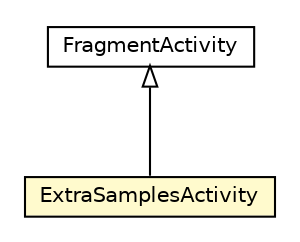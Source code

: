 #!/usr/local/bin/dot
#
# Class diagram 
# Generated by UMLGraph version R5_6-24-gf6e263 (http://www.umlgraph.org/)
#

digraph G {
	edge [fontname="Helvetica",fontsize=10,labelfontname="Helvetica",labelfontsize=10];
	node [fontname="Helvetica",fontsize=10,shape=plaintext];
	nodesep=0.25;
	ranksep=0.5;
	// org.osmdroid.ExtraSamplesActivity
	c1113 [label=<<table title="org.osmdroid.ExtraSamplesActivity" border="0" cellborder="1" cellspacing="0" cellpadding="2" port="p" bgcolor="lemonChiffon" href="./ExtraSamplesActivity.html">
		<tr><td><table border="0" cellspacing="0" cellpadding="1">
<tr><td align="center" balign="center"> ExtraSamplesActivity </td></tr>
		</table></td></tr>
		</table>>, URL="./ExtraSamplesActivity.html", fontname="Helvetica", fontcolor="black", fontsize=10.0];
	//org.osmdroid.ExtraSamplesActivity extends android.support.v4.app.FragmentActivity
	c1166:p -> c1113:p [dir=back,arrowtail=empty];
	// android.support.v4.app.FragmentActivity
	c1166 [label=<<table title="android.support.v4.app.FragmentActivity" border="0" cellborder="1" cellspacing="0" cellpadding="2" port="p" href="http://java.sun.com/j2se/1.4.2/docs/api/android/support/v4/app/FragmentActivity.html">
		<tr><td><table border="0" cellspacing="0" cellpadding="1">
<tr><td align="center" balign="center"> FragmentActivity </td></tr>
		</table></td></tr>
		</table>>, URL="http://java.sun.com/j2se/1.4.2/docs/api/android/support/v4/app/FragmentActivity.html", fontname="Helvetica", fontcolor="black", fontsize=10.0];
}

